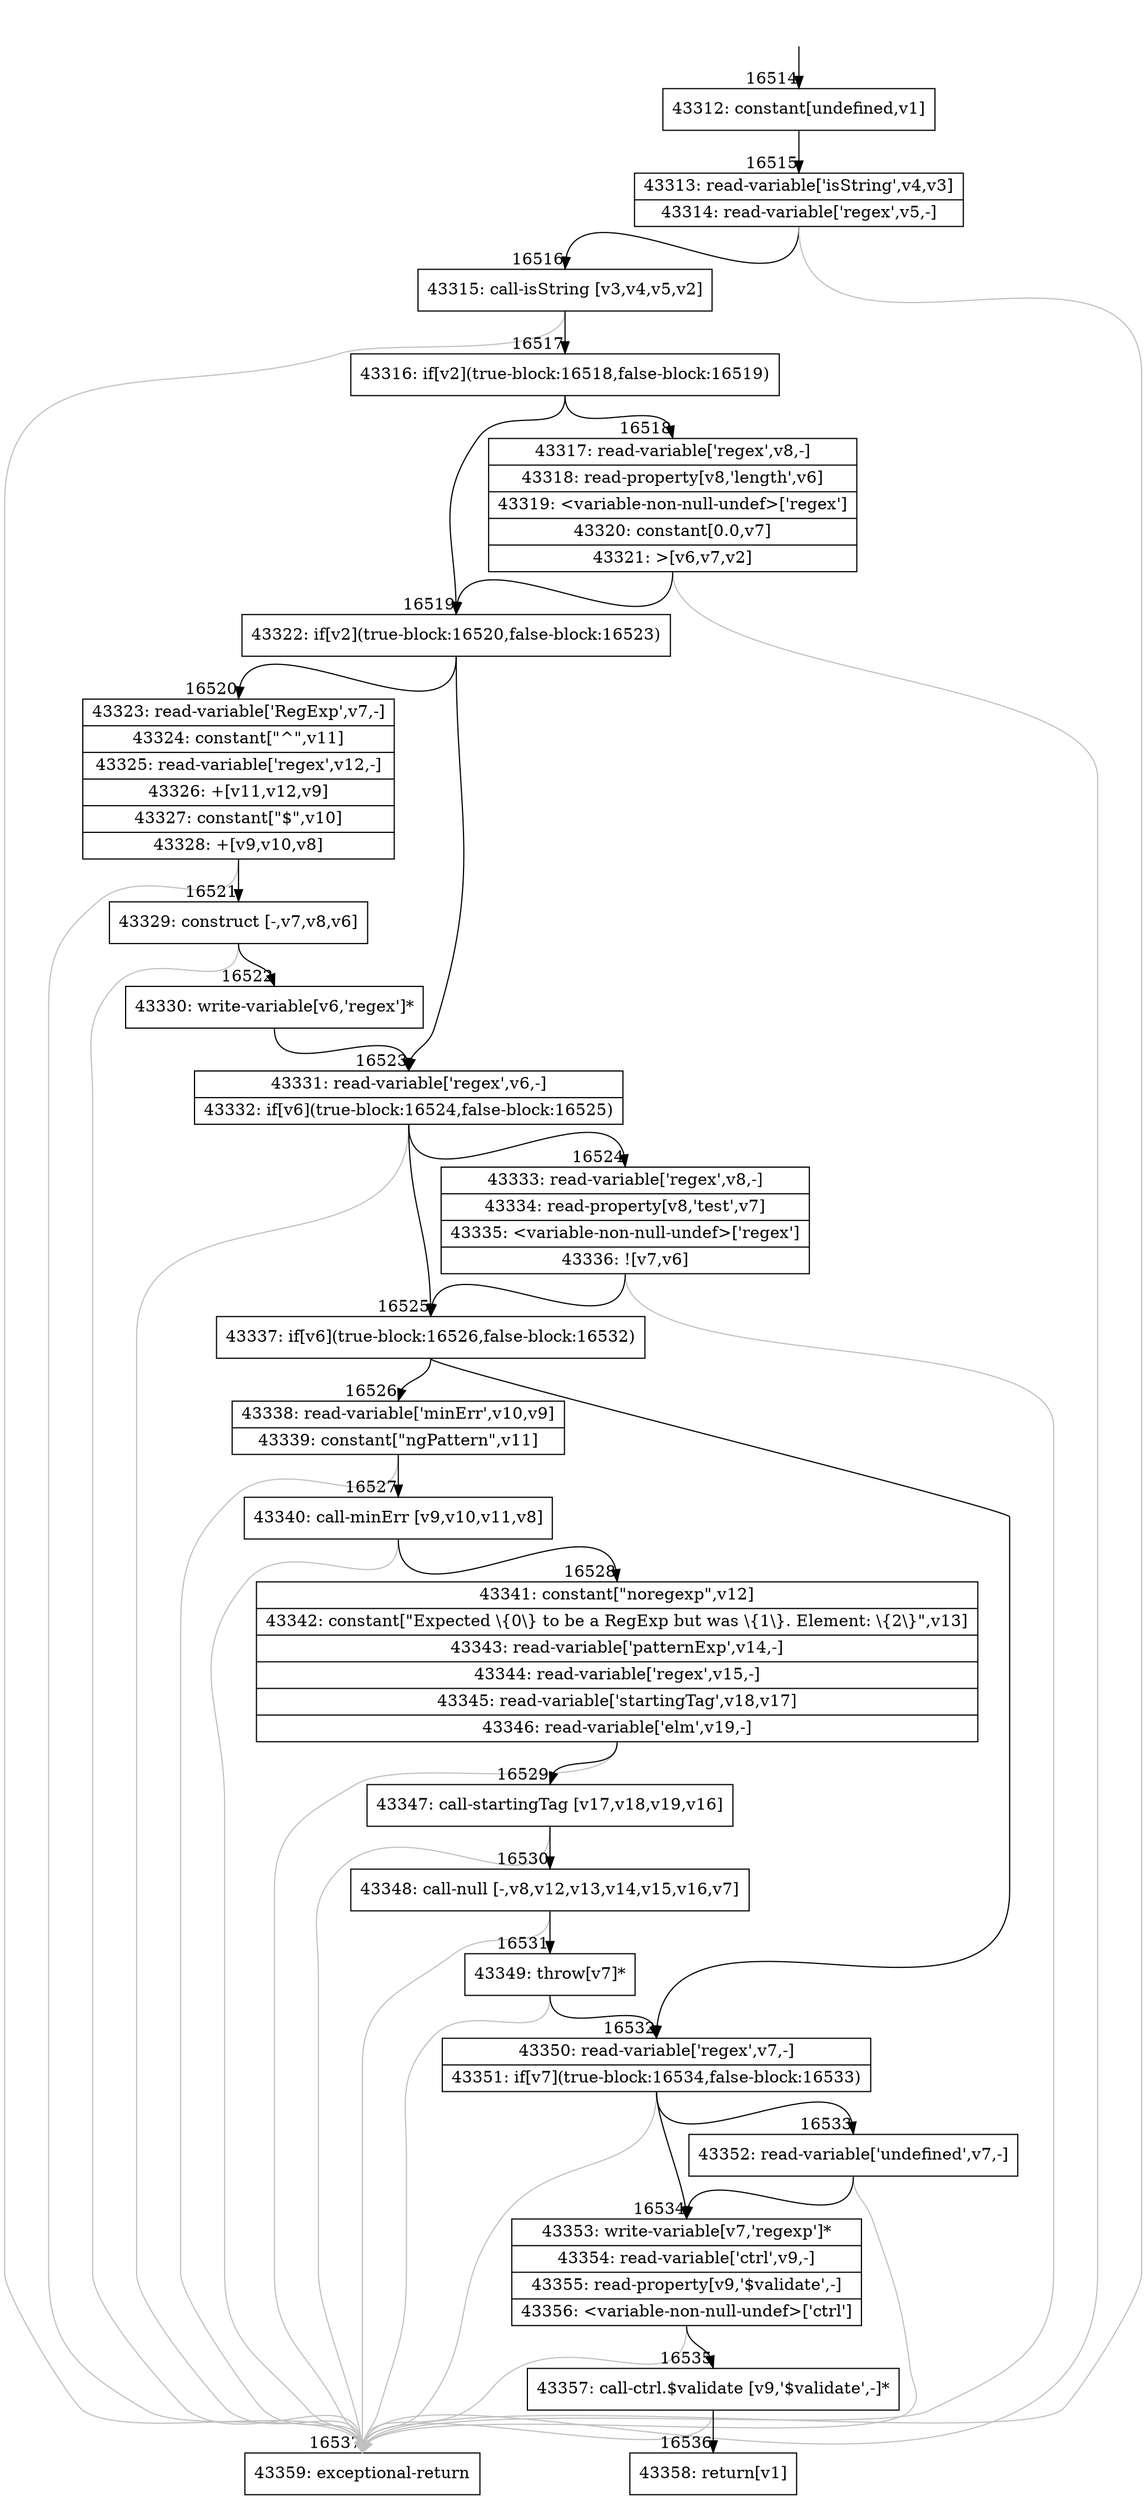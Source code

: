 digraph {
rankdir="TD"
BB_entry1339[shape=none,label=""];
BB_entry1339 -> BB16514 [tailport=s, headport=n, headlabel="    16514"]
BB16514 [shape=record label="{43312: constant[undefined,v1]}" ] 
BB16514 -> BB16515 [tailport=s, headport=n, headlabel="      16515"]
BB16515 [shape=record label="{43313: read-variable['isString',v4,v3]|43314: read-variable['regex',v5,-]}" ] 
BB16515 -> BB16516 [tailport=s, headport=n, headlabel="      16516"]
BB16515 -> BB16537 [tailport=s, headport=n, color=gray, headlabel="      16537"]
BB16516 [shape=record label="{43315: call-isString [v3,v4,v5,v2]}" ] 
BB16516 -> BB16517 [tailport=s, headport=n, headlabel="      16517"]
BB16516 -> BB16537 [tailport=s, headport=n, color=gray]
BB16517 [shape=record label="{43316: if[v2](true-block:16518,false-block:16519)}" ] 
BB16517 -> BB16519 [tailport=s, headport=n, headlabel="      16519"]
BB16517 -> BB16518 [tailport=s, headport=n, headlabel="      16518"]
BB16518 [shape=record label="{43317: read-variable['regex',v8,-]|43318: read-property[v8,'length',v6]|43319: \<variable-non-null-undef\>['regex']|43320: constant[0.0,v7]|43321: \>[v6,v7,v2]}" ] 
BB16518 -> BB16519 [tailport=s, headport=n]
BB16518 -> BB16537 [tailport=s, headport=n, color=gray]
BB16519 [shape=record label="{43322: if[v2](true-block:16520,false-block:16523)}" ] 
BB16519 -> BB16520 [tailport=s, headport=n, headlabel="      16520"]
BB16519 -> BB16523 [tailport=s, headport=n, headlabel="      16523"]
BB16520 [shape=record label="{43323: read-variable['RegExp',v7,-]|43324: constant[\"^\",v11]|43325: read-variable['regex',v12,-]|43326: +[v11,v12,v9]|43327: constant[\"$\",v10]|43328: +[v9,v10,v8]}" ] 
BB16520 -> BB16521 [tailport=s, headport=n, headlabel="      16521"]
BB16520 -> BB16537 [tailport=s, headport=n, color=gray]
BB16521 [shape=record label="{43329: construct [-,v7,v8,v6]}" ] 
BB16521 -> BB16522 [tailport=s, headport=n, headlabel="      16522"]
BB16521 -> BB16537 [tailport=s, headport=n, color=gray]
BB16522 [shape=record label="{43330: write-variable[v6,'regex']*}" ] 
BB16522 -> BB16523 [tailport=s, headport=n]
BB16523 [shape=record label="{43331: read-variable['regex',v6,-]|43332: if[v6](true-block:16524,false-block:16525)}" ] 
BB16523 -> BB16525 [tailport=s, headport=n, headlabel="      16525"]
BB16523 -> BB16524 [tailport=s, headport=n, headlabel="      16524"]
BB16523 -> BB16537 [tailport=s, headport=n, color=gray]
BB16524 [shape=record label="{43333: read-variable['regex',v8,-]|43334: read-property[v8,'test',v7]|43335: \<variable-non-null-undef\>['regex']|43336: ![v7,v6]}" ] 
BB16524 -> BB16525 [tailport=s, headport=n]
BB16524 -> BB16537 [tailport=s, headport=n, color=gray]
BB16525 [shape=record label="{43337: if[v6](true-block:16526,false-block:16532)}" ] 
BB16525 -> BB16526 [tailport=s, headport=n, headlabel="      16526"]
BB16525 -> BB16532 [tailport=s, headport=n, headlabel="      16532"]
BB16526 [shape=record label="{43338: read-variable['minErr',v10,v9]|43339: constant[\"ngPattern\",v11]}" ] 
BB16526 -> BB16527 [tailport=s, headport=n, headlabel="      16527"]
BB16526 -> BB16537 [tailport=s, headport=n, color=gray]
BB16527 [shape=record label="{43340: call-minErr [v9,v10,v11,v8]}" ] 
BB16527 -> BB16528 [tailport=s, headport=n, headlabel="      16528"]
BB16527 -> BB16537 [tailport=s, headport=n, color=gray]
BB16528 [shape=record label="{43341: constant[\"noregexp\",v12]|43342: constant[\"Expected \\\{0\\\} to be a RegExp but was \\\{1\\\}. Element: \\\{2\\\}\",v13]|43343: read-variable['patternExp',v14,-]|43344: read-variable['regex',v15,-]|43345: read-variable['startingTag',v18,v17]|43346: read-variable['elm',v19,-]}" ] 
BB16528 -> BB16529 [tailport=s, headport=n, headlabel="      16529"]
BB16528 -> BB16537 [tailport=s, headport=n, color=gray]
BB16529 [shape=record label="{43347: call-startingTag [v17,v18,v19,v16]}" ] 
BB16529 -> BB16530 [tailport=s, headport=n, headlabel="      16530"]
BB16529 -> BB16537 [tailport=s, headport=n, color=gray]
BB16530 [shape=record label="{43348: call-null [-,v8,v12,v13,v14,v15,v16,v7]}" ] 
BB16530 -> BB16531 [tailport=s, headport=n, headlabel="      16531"]
BB16530 -> BB16537 [tailport=s, headport=n, color=gray]
BB16531 [shape=record label="{43349: throw[v7]*}" ] 
BB16531 -> BB16532 [tailport=s, headport=n]
BB16531 -> BB16537 [tailport=s, headport=n, color=gray]
BB16532 [shape=record label="{43350: read-variable['regex',v7,-]|43351: if[v7](true-block:16534,false-block:16533)}" ] 
BB16532 -> BB16534 [tailport=s, headport=n, headlabel="      16534"]
BB16532 -> BB16533 [tailport=s, headport=n, headlabel="      16533"]
BB16532 -> BB16537 [tailport=s, headport=n, color=gray]
BB16533 [shape=record label="{43352: read-variable['undefined',v7,-]}" ] 
BB16533 -> BB16534 [tailport=s, headport=n]
BB16533 -> BB16537 [tailport=s, headport=n, color=gray]
BB16534 [shape=record label="{43353: write-variable[v7,'regexp']*|43354: read-variable['ctrl',v9,-]|43355: read-property[v9,'$validate',-]|43356: \<variable-non-null-undef\>['ctrl']}" ] 
BB16534 -> BB16535 [tailport=s, headport=n, headlabel="      16535"]
BB16534 -> BB16537 [tailport=s, headport=n, color=gray]
BB16535 [shape=record label="{43357: call-ctrl.$validate [v9,'$validate',-]*}" ] 
BB16535 -> BB16536 [tailport=s, headport=n, headlabel="      16536"]
BB16535 -> BB16537 [tailport=s, headport=n, color=gray]
BB16536 [shape=record label="{43358: return[v1]}" ] 
BB16537 [shape=record label="{43359: exceptional-return}" ] 
//#$~ 28298
}
